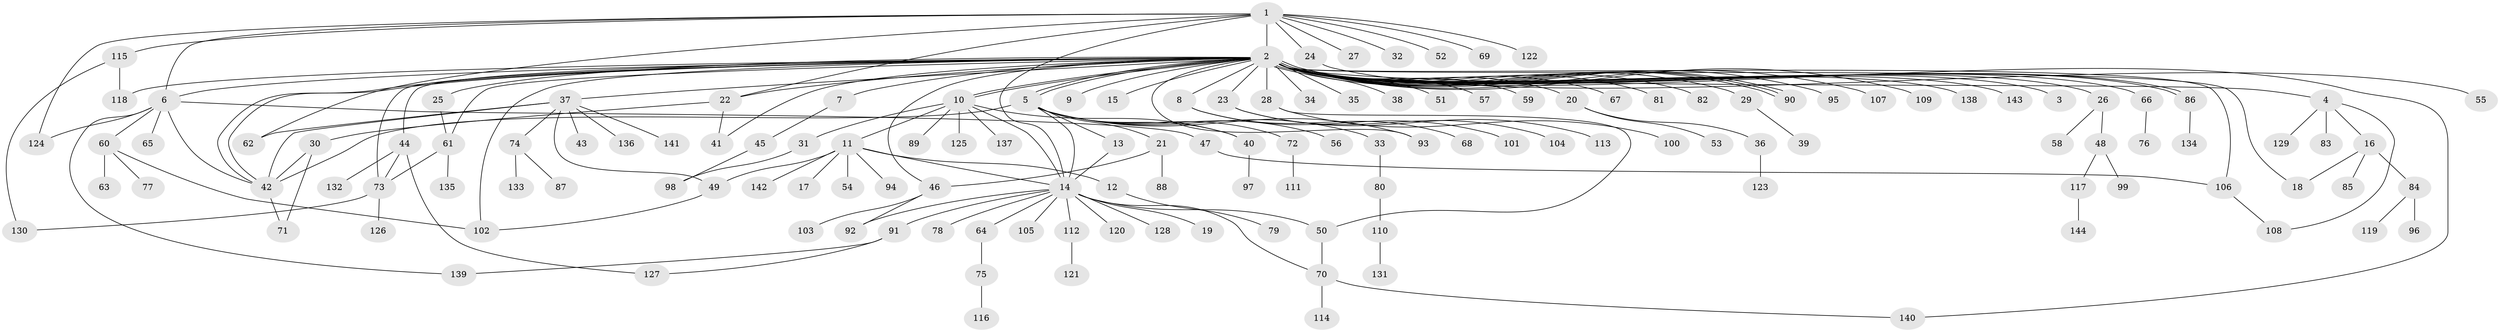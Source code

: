 // Generated by graph-tools (version 1.1) at 2025/49/03/09/25 03:49:53]
// undirected, 144 vertices, 184 edges
graph export_dot {
graph [start="1"]
  node [color=gray90,style=filled];
  1;
  2;
  3;
  4;
  5;
  6;
  7;
  8;
  9;
  10;
  11;
  12;
  13;
  14;
  15;
  16;
  17;
  18;
  19;
  20;
  21;
  22;
  23;
  24;
  25;
  26;
  27;
  28;
  29;
  30;
  31;
  32;
  33;
  34;
  35;
  36;
  37;
  38;
  39;
  40;
  41;
  42;
  43;
  44;
  45;
  46;
  47;
  48;
  49;
  50;
  51;
  52;
  53;
  54;
  55;
  56;
  57;
  58;
  59;
  60;
  61;
  62;
  63;
  64;
  65;
  66;
  67;
  68;
  69;
  70;
  71;
  72;
  73;
  74;
  75;
  76;
  77;
  78;
  79;
  80;
  81;
  82;
  83;
  84;
  85;
  86;
  87;
  88;
  89;
  90;
  91;
  92;
  93;
  94;
  95;
  96;
  97;
  98;
  99;
  100;
  101;
  102;
  103;
  104;
  105;
  106;
  107;
  108;
  109;
  110;
  111;
  112;
  113;
  114;
  115;
  116;
  117;
  118;
  119;
  120;
  121;
  122;
  123;
  124;
  125;
  126;
  127;
  128;
  129;
  130;
  131;
  132;
  133;
  134;
  135;
  136;
  137;
  138;
  139;
  140;
  141;
  142;
  143;
  144;
  1 -- 2;
  1 -- 6;
  1 -- 14;
  1 -- 22;
  1 -- 24;
  1 -- 27;
  1 -- 32;
  1 -- 52;
  1 -- 62;
  1 -- 69;
  1 -- 115;
  1 -- 122;
  1 -- 124;
  2 -- 3;
  2 -- 4;
  2 -- 5;
  2 -- 5;
  2 -- 6;
  2 -- 7;
  2 -- 8;
  2 -- 9;
  2 -- 10;
  2 -- 10;
  2 -- 15;
  2 -- 18;
  2 -- 20;
  2 -- 22;
  2 -- 23;
  2 -- 25;
  2 -- 26;
  2 -- 28;
  2 -- 29;
  2 -- 34;
  2 -- 35;
  2 -- 37;
  2 -- 38;
  2 -- 41;
  2 -- 42;
  2 -- 42;
  2 -- 44;
  2 -- 46;
  2 -- 51;
  2 -- 57;
  2 -- 59;
  2 -- 61;
  2 -- 66;
  2 -- 67;
  2 -- 73;
  2 -- 81;
  2 -- 82;
  2 -- 86;
  2 -- 86;
  2 -- 90;
  2 -- 90;
  2 -- 90;
  2 -- 93;
  2 -- 95;
  2 -- 102;
  2 -- 106;
  2 -- 107;
  2 -- 109;
  2 -- 118;
  2 -- 138;
  2 -- 140;
  2 -- 143;
  4 -- 16;
  4 -- 83;
  4 -- 108;
  4 -- 129;
  5 -- 13;
  5 -- 14;
  5 -- 21;
  5 -- 33;
  5 -- 40;
  5 -- 42;
  5 -- 56;
  5 -- 72;
  5 -- 93;
  6 -- 42;
  6 -- 47;
  6 -- 60;
  6 -- 65;
  6 -- 124;
  6 -- 139;
  7 -- 45;
  8 -- 68;
  8 -- 101;
  10 -- 11;
  10 -- 14;
  10 -- 31;
  10 -- 40;
  10 -- 89;
  10 -- 125;
  10 -- 137;
  11 -- 12;
  11 -- 14;
  11 -- 17;
  11 -- 49;
  11 -- 54;
  11 -- 94;
  11 -- 142;
  12 -- 79;
  13 -- 14;
  14 -- 19;
  14 -- 50;
  14 -- 64;
  14 -- 70;
  14 -- 78;
  14 -- 91;
  14 -- 92;
  14 -- 105;
  14 -- 112;
  14 -- 120;
  14 -- 128;
  16 -- 18;
  16 -- 84;
  16 -- 85;
  20 -- 36;
  20 -- 53;
  21 -- 46;
  21 -- 88;
  22 -- 30;
  22 -- 41;
  23 -- 104;
  23 -- 113;
  24 -- 55;
  25 -- 61;
  26 -- 48;
  26 -- 58;
  28 -- 50;
  28 -- 100;
  29 -- 39;
  30 -- 42;
  30 -- 71;
  31 -- 98;
  33 -- 80;
  36 -- 123;
  37 -- 42;
  37 -- 43;
  37 -- 49;
  37 -- 62;
  37 -- 74;
  37 -- 136;
  37 -- 141;
  40 -- 97;
  42 -- 71;
  44 -- 73;
  44 -- 127;
  44 -- 132;
  45 -- 98;
  46 -- 92;
  46 -- 103;
  47 -- 106;
  48 -- 99;
  48 -- 117;
  49 -- 102;
  50 -- 70;
  60 -- 63;
  60 -- 77;
  60 -- 102;
  61 -- 73;
  61 -- 135;
  64 -- 75;
  66 -- 76;
  70 -- 114;
  70 -- 140;
  72 -- 111;
  73 -- 126;
  73 -- 130;
  74 -- 87;
  74 -- 133;
  75 -- 116;
  80 -- 110;
  84 -- 96;
  84 -- 119;
  86 -- 134;
  91 -- 127;
  91 -- 139;
  106 -- 108;
  110 -- 131;
  112 -- 121;
  115 -- 118;
  115 -- 130;
  117 -- 144;
}
